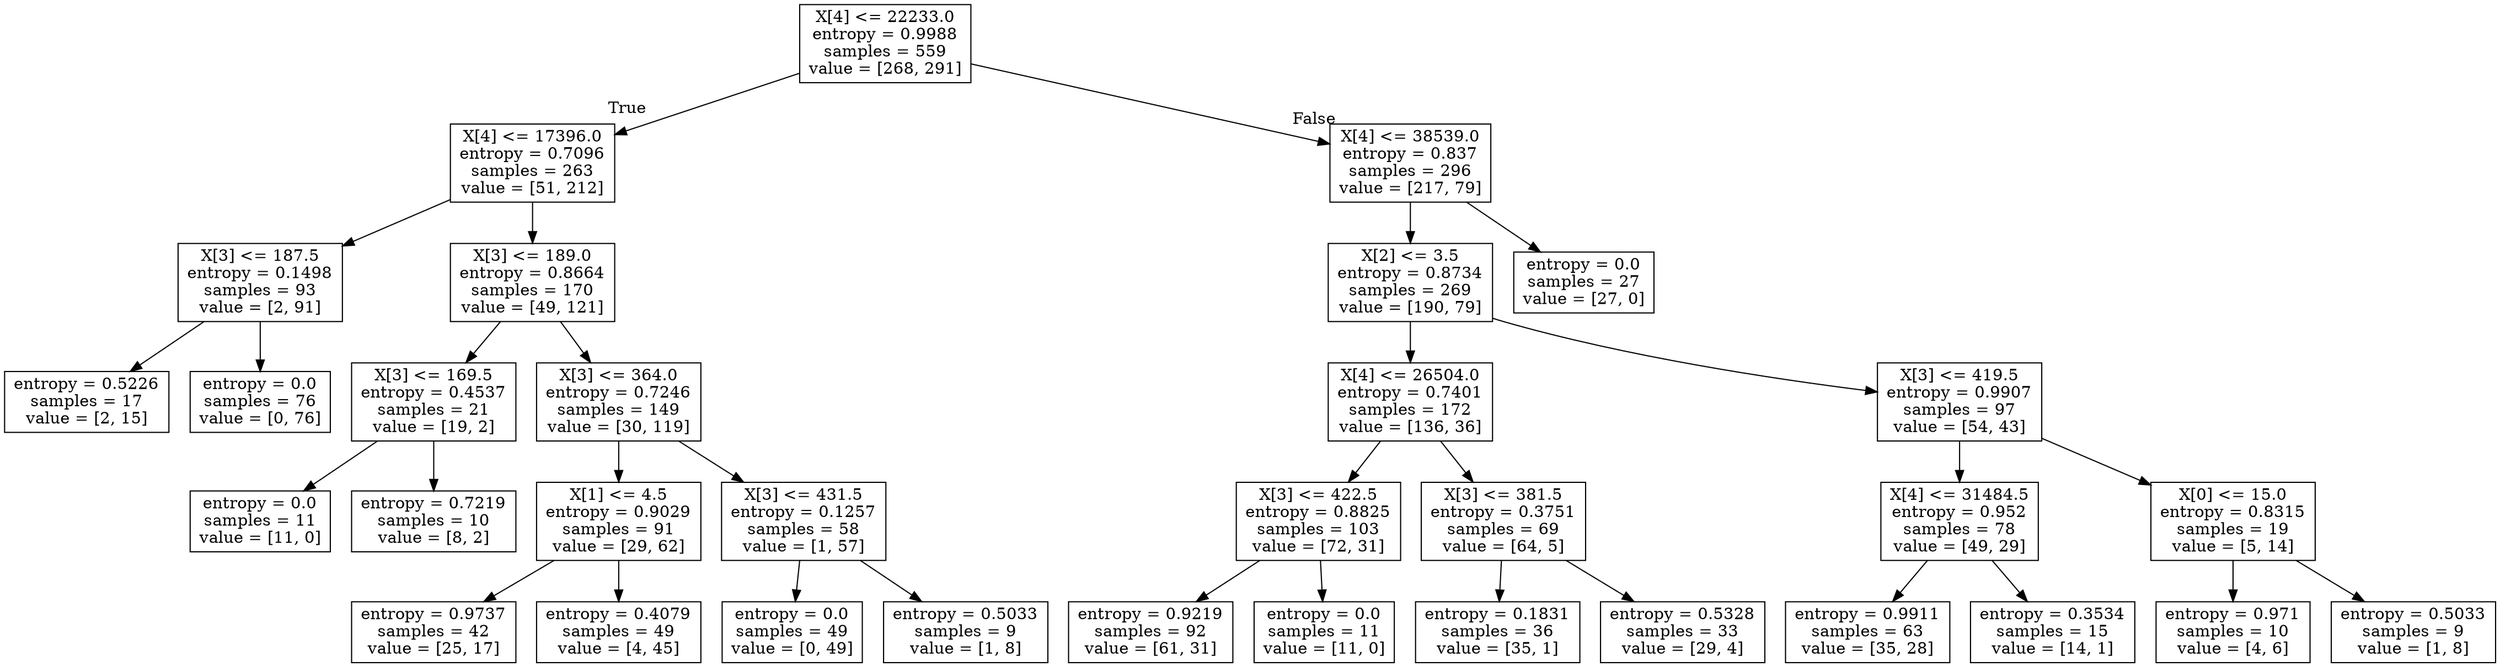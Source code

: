 digraph Tree {
node [shape=box] ;
0 [label="X[4] <= 22233.0\nentropy = 0.9988\nsamples = 559\nvalue = [268, 291]"] ;
1 [label="X[4] <= 17396.0\nentropy = 0.7096\nsamples = 263\nvalue = [51, 212]"] ;
0 -> 1 [labeldistance=2.5, labelangle=45, headlabel="True"] ;
2 [label="X[3] <= 187.5\nentropy = 0.1498\nsamples = 93\nvalue = [2, 91]"] ;
1 -> 2 ;
3 [label="entropy = 0.5226\nsamples = 17\nvalue = [2, 15]"] ;
2 -> 3 ;
4 [label="entropy = 0.0\nsamples = 76\nvalue = [0, 76]"] ;
2 -> 4 ;
5 [label="X[3] <= 189.0\nentropy = 0.8664\nsamples = 170\nvalue = [49, 121]"] ;
1 -> 5 ;
6 [label="X[3] <= 169.5\nentropy = 0.4537\nsamples = 21\nvalue = [19, 2]"] ;
5 -> 6 ;
7 [label="entropy = 0.0\nsamples = 11\nvalue = [11, 0]"] ;
6 -> 7 ;
8 [label="entropy = 0.7219\nsamples = 10\nvalue = [8, 2]"] ;
6 -> 8 ;
9 [label="X[3] <= 364.0\nentropy = 0.7246\nsamples = 149\nvalue = [30, 119]"] ;
5 -> 9 ;
10 [label="X[1] <= 4.5\nentropy = 0.9029\nsamples = 91\nvalue = [29, 62]"] ;
9 -> 10 ;
11 [label="entropy = 0.9737\nsamples = 42\nvalue = [25, 17]"] ;
10 -> 11 ;
12 [label="entropy = 0.4079\nsamples = 49\nvalue = [4, 45]"] ;
10 -> 12 ;
13 [label="X[3] <= 431.5\nentropy = 0.1257\nsamples = 58\nvalue = [1, 57]"] ;
9 -> 13 ;
14 [label="entropy = 0.0\nsamples = 49\nvalue = [0, 49]"] ;
13 -> 14 ;
15 [label="entropy = 0.5033\nsamples = 9\nvalue = [1, 8]"] ;
13 -> 15 ;
16 [label="X[4] <= 38539.0\nentropy = 0.837\nsamples = 296\nvalue = [217, 79]"] ;
0 -> 16 [labeldistance=2.5, labelangle=-45, headlabel="False"] ;
17 [label="X[2] <= 3.5\nentropy = 0.8734\nsamples = 269\nvalue = [190, 79]"] ;
16 -> 17 ;
18 [label="X[4] <= 26504.0\nentropy = 0.7401\nsamples = 172\nvalue = [136, 36]"] ;
17 -> 18 ;
19 [label="X[3] <= 422.5\nentropy = 0.8825\nsamples = 103\nvalue = [72, 31]"] ;
18 -> 19 ;
20 [label="entropy = 0.9219\nsamples = 92\nvalue = [61, 31]"] ;
19 -> 20 ;
21 [label="entropy = 0.0\nsamples = 11\nvalue = [11, 0]"] ;
19 -> 21 ;
22 [label="X[3] <= 381.5\nentropy = 0.3751\nsamples = 69\nvalue = [64, 5]"] ;
18 -> 22 ;
23 [label="entropy = 0.1831\nsamples = 36\nvalue = [35, 1]"] ;
22 -> 23 ;
24 [label="entropy = 0.5328\nsamples = 33\nvalue = [29, 4]"] ;
22 -> 24 ;
25 [label="X[3] <= 419.5\nentropy = 0.9907\nsamples = 97\nvalue = [54, 43]"] ;
17 -> 25 ;
26 [label="X[4] <= 31484.5\nentropy = 0.952\nsamples = 78\nvalue = [49, 29]"] ;
25 -> 26 ;
27 [label="entropy = 0.9911\nsamples = 63\nvalue = [35, 28]"] ;
26 -> 27 ;
28 [label="entropy = 0.3534\nsamples = 15\nvalue = [14, 1]"] ;
26 -> 28 ;
29 [label="X[0] <= 15.0\nentropy = 0.8315\nsamples = 19\nvalue = [5, 14]"] ;
25 -> 29 ;
30 [label="entropy = 0.971\nsamples = 10\nvalue = [4, 6]"] ;
29 -> 30 ;
31 [label="entropy = 0.5033\nsamples = 9\nvalue = [1, 8]"] ;
29 -> 31 ;
32 [label="entropy = 0.0\nsamples = 27\nvalue = [27, 0]"] ;
16 -> 32 ;
}